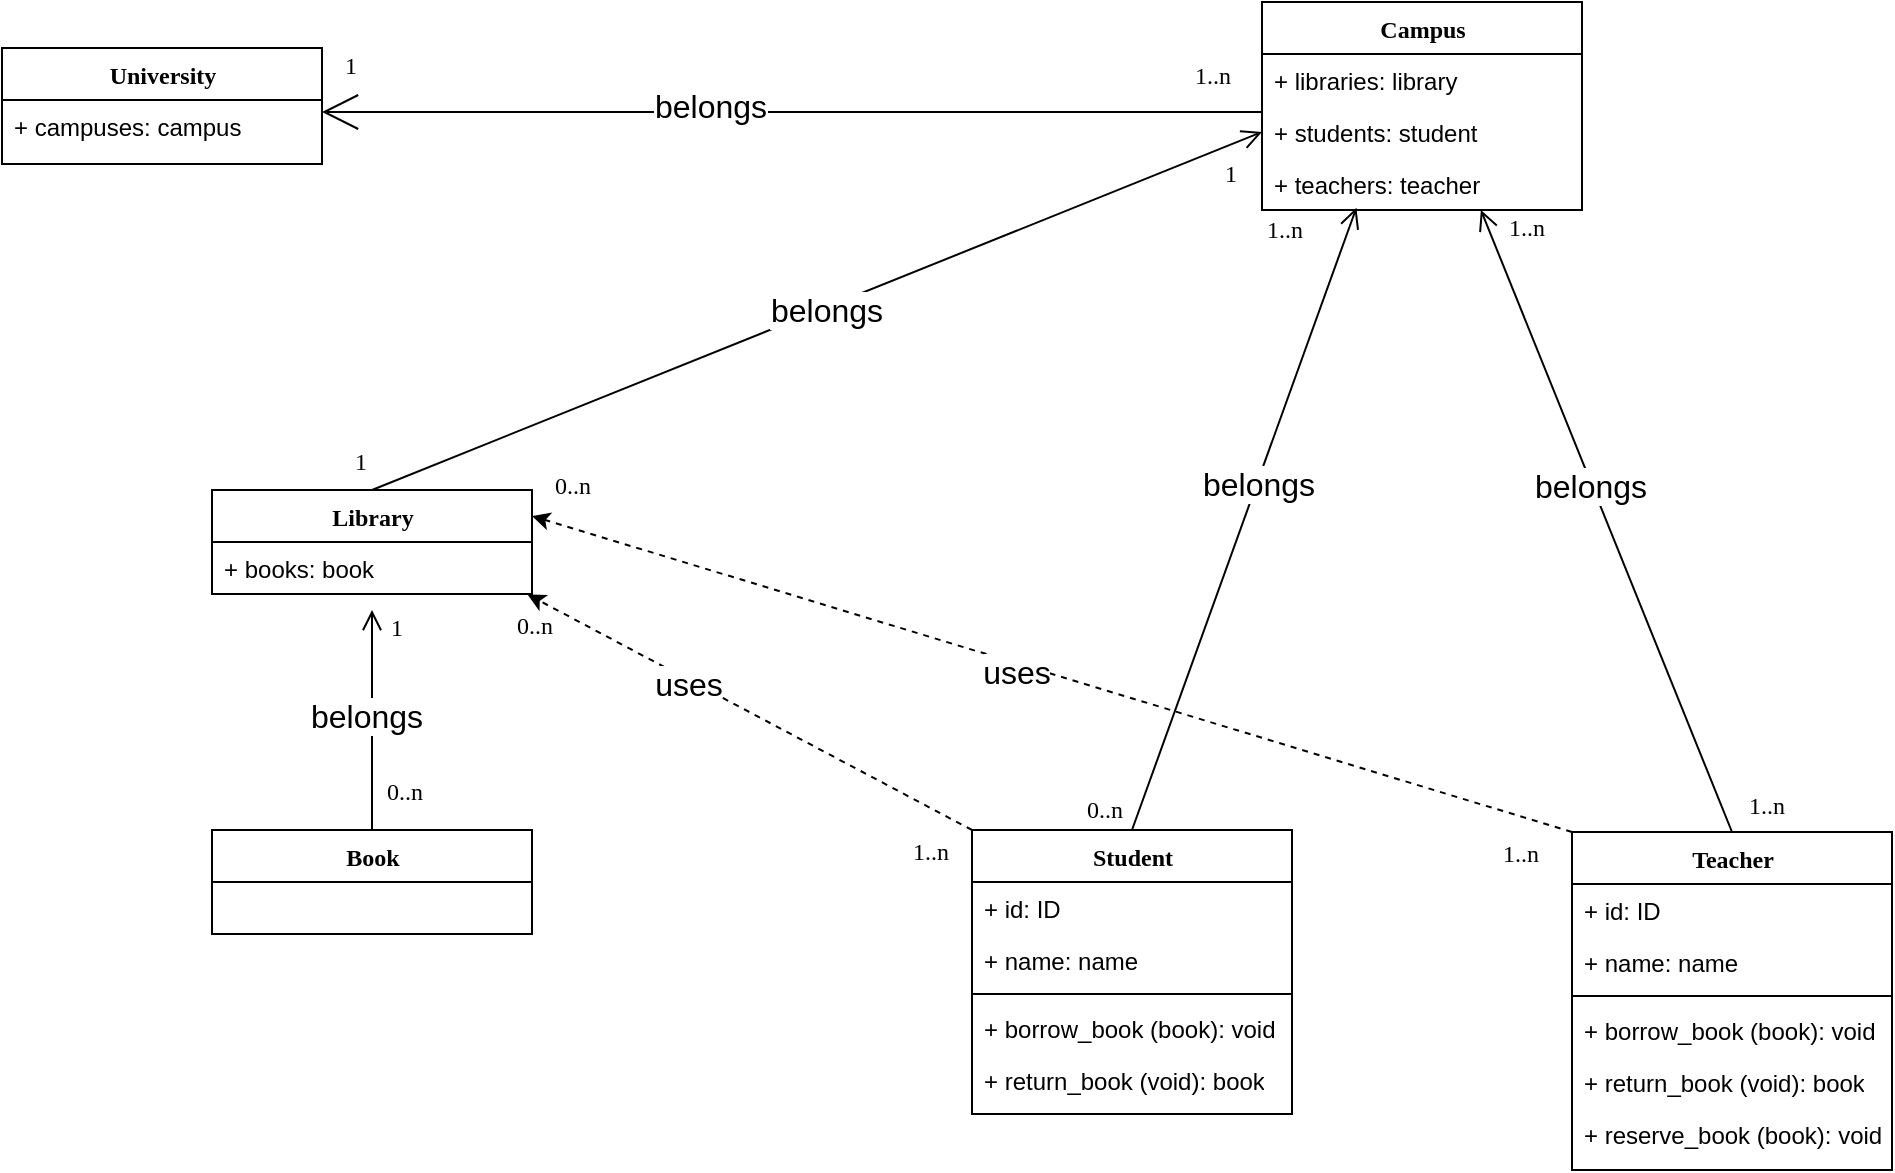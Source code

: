 <mxfile version="24.7.6">
  <diagram name="Page-1" id="6133507b-19e7-1e82-6fc7-422aa6c4b21f">
    <mxGraphModel dx="1360" dy="960" grid="1" gridSize="10" guides="1" tooltips="1" connect="1" arrows="1" fold="1" page="1" pageScale="1" pageWidth="1100" pageHeight="850" background="none" math="0" shadow="0">
      <root>
        <mxCell id="0" />
        <mxCell id="1" parent="0" />
        <mxCell id="78961159f06e98e8-17" value="University" style="swimlane;html=1;fontStyle=1;align=center;verticalAlign=top;childLayout=stackLayout;horizontal=1;startSize=26;horizontalStack=0;resizeParent=1;resizeLast=0;collapsible=1;marginBottom=0;swimlaneFillColor=#ffffff;rounded=0;shadow=0;comic=0;labelBackgroundColor=none;strokeWidth=1;fillColor=none;fontFamily=Verdana;fontSize=12" parent="1" vertex="1">
          <mxGeometry x="35" y="159" width="160" height="58" as="geometry" />
        </mxCell>
        <mxCell id="78961159f06e98e8-23" value="+ campuses: campus" style="text;html=1;strokeColor=none;fillColor=none;align=left;verticalAlign=top;spacingLeft=4;spacingRight=4;whiteSpace=wrap;overflow=hidden;rotatable=0;points=[[0,0.5],[1,0.5]];portConstraint=eastwest;" parent="78961159f06e98e8-17" vertex="1">
          <mxGeometry y="26" width="160" height="26" as="geometry" />
        </mxCell>
        <mxCell id="b94bc138ca980ef-8" style="edgeStyle=orthogonalEdgeStyle;rounded=0;html=1;labelBackgroundColor=none;startArrow=open;startFill=0;endArrow=none;endFill=0;fontFamily=Verdana;fontSize=12;endSize=8;startSize=16;" parent="1" source="78961159f06e98e8-17" target="78961159f06e98e8-43" edge="1">
          <mxGeometry relative="1" as="geometry">
            <Array as="points">
              <mxPoint x="565" y="191" />
              <mxPoint x="565" y="191" />
            </Array>
          </mxGeometry>
        </mxCell>
        <mxCell id="b94bc138ca980ef-16" value="1..n" style="text;html=1;resizable=0;points=[];align=center;verticalAlign=middle;labelBackgroundColor=#ffffff;fontSize=12;fontFamily=Verdana" parent="b94bc138ca980ef-8" vertex="1" connectable="0">
          <mxGeometry x="0.892" y="-1" relative="1" as="geometry">
            <mxPoint y="-19" as="offset" />
          </mxGeometry>
        </mxCell>
        <mxCell id="PM5RhfJJvY78CS1nc4AG-22" value="&lt;font style=&quot;font-size: 16px;&quot;&gt;belongs&lt;/font&gt;" style="edgeLabel;html=1;align=center;verticalAlign=middle;resizable=0;points=[];" vertex="1" connectable="0" parent="b94bc138ca980ef-8">
          <mxGeometry x="-0.255" y="3" relative="1" as="geometry">
            <mxPoint x="19" as="offset" />
          </mxGeometry>
        </mxCell>
        <mxCell id="78961159f06e98e8-43" value="Campus" style="swimlane;html=1;fontStyle=1;align=center;verticalAlign=top;childLayout=stackLayout;horizontal=1;startSize=26;horizontalStack=0;resizeParent=1;resizeLast=0;collapsible=1;marginBottom=0;swimlaneFillColor=#ffffff;rounded=0;shadow=0;comic=0;labelBackgroundColor=none;strokeWidth=1;fillColor=none;fontFamily=Verdana;fontSize=12" parent="1" vertex="1">
          <mxGeometry x="665" y="136" width="160" height="104" as="geometry" />
        </mxCell>
        <mxCell id="78961159f06e98e8-44" value="+ libraries: library" style="text;html=1;strokeColor=none;fillColor=none;align=left;verticalAlign=top;spacingLeft=4;spacingRight=4;whiteSpace=wrap;overflow=hidden;rotatable=0;points=[[0,0.5],[1,0.5]];portConstraint=eastwest;" parent="78961159f06e98e8-43" vertex="1">
          <mxGeometry y="26" width="160" height="26" as="geometry" />
        </mxCell>
        <mxCell id="78961159f06e98e8-45" value="+ students: student" style="text;html=1;strokeColor=none;fillColor=none;align=left;verticalAlign=top;spacingLeft=4;spacingRight=4;whiteSpace=wrap;overflow=hidden;rotatable=0;points=[[0,0.5],[1,0.5]];portConstraint=eastwest;" parent="78961159f06e98e8-43" vertex="1">
          <mxGeometry y="52" width="160" height="26" as="geometry" />
        </mxCell>
        <mxCell id="PM5RhfJJvY78CS1nc4AG-3" value="+ teachers: teacher" style="text;html=1;strokeColor=none;fillColor=none;align=left;verticalAlign=top;spacingLeft=4;spacingRight=4;whiteSpace=wrap;overflow=hidden;rotatable=0;points=[[0,0.5],[1,0.5]];portConstraint=eastwest;" vertex="1" parent="78961159f06e98e8-43">
          <mxGeometry y="78" width="160" height="26" as="geometry" />
        </mxCell>
        <mxCell id="78961159f06e98e8-82" value="Student" style="swimlane;html=1;fontStyle=1;align=center;verticalAlign=top;childLayout=stackLayout;horizontal=1;startSize=26;horizontalStack=0;resizeParent=1;resizeLast=0;collapsible=1;marginBottom=0;swimlaneFillColor=#ffffff;rounded=0;shadow=0;comic=0;labelBackgroundColor=none;strokeWidth=1;fillColor=none;fontFamily=Verdana;fontSize=12" parent="1" vertex="1">
          <mxGeometry x="520" y="550" width="160" height="142" as="geometry" />
        </mxCell>
        <mxCell id="78961159f06e98e8-84" value="+ id: ID" style="text;html=1;strokeColor=none;fillColor=none;align=left;verticalAlign=top;spacingLeft=4;spacingRight=4;whiteSpace=wrap;overflow=hidden;rotatable=0;points=[[0,0.5],[1,0.5]];portConstraint=eastwest;" parent="78961159f06e98e8-82" vertex="1">
          <mxGeometry y="26" width="160" height="26" as="geometry" />
        </mxCell>
        <mxCell id="78961159f06e98e8-89" value="+ name: name" style="text;html=1;strokeColor=none;fillColor=none;align=left;verticalAlign=top;spacingLeft=4;spacingRight=4;whiteSpace=wrap;overflow=hidden;rotatable=0;points=[[0,0.5],[1,0.5]];portConstraint=eastwest;" parent="78961159f06e98e8-82" vertex="1">
          <mxGeometry y="52" width="160" height="26" as="geometry" />
        </mxCell>
        <mxCell id="78961159f06e98e8-90" value="" style="line;html=1;strokeWidth=1;fillColor=none;align=left;verticalAlign=middle;spacingTop=-1;spacingLeft=3;spacingRight=3;rotatable=0;labelPosition=right;points=[];portConstraint=eastwest;" parent="78961159f06e98e8-82" vertex="1">
          <mxGeometry y="78" width="160" height="8" as="geometry" />
        </mxCell>
        <mxCell id="78961159f06e98e8-94" value="+ borrow_book (book): void" style="text;html=1;strokeColor=none;fillColor=none;align=left;verticalAlign=top;spacingLeft=4;spacingRight=4;whiteSpace=wrap;overflow=hidden;rotatable=0;points=[[0,0.5],[1,0.5]];portConstraint=eastwest;" parent="78961159f06e98e8-82" vertex="1">
          <mxGeometry y="86" width="160" height="26" as="geometry" />
        </mxCell>
        <mxCell id="b94bc138ca980ef-4" value="+ return_book (void): book" style="text;html=1;strokeColor=none;fillColor=none;align=left;verticalAlign=top;spacingLeft=4;spacingRight=4;whiteSpace=wrap;overflow=hidden;rotatable=0;points=[[0,0.5],[1,0.5]];portConstraint=eastwest;" parent="78961159f06e98e8-82" vertex="1">
          <mxGeometry y="112" width="160" height="26" as="geometry" />
        </mxCell>
        <mxCell id="PM5RhfJJvY78CS1nc4AG-21" style="rounded=0;orthogonalLoop=1;jettySize=auto;html=1;exitX=0;exitY=0;exitDx=0;exitDy=0;entryX=1;entryY=0.25;entryDx=0;entryDy=0;dashed=1;" edge="1" parent="1" source="78961159f06e98e8-95" target="78961159f06e98e8-108">
          <mxGeometry relative="1" as="geometry" />
        </mxCell>
        <mxCell id="PM5RhfJJvY78CS1nc4AG-31" value="&lt;font style=&quot;font-size: 16px;&quot;&gt;uses&lt;/font&gt;" style="edgeLabel;html=1;align=center;verticalAlign=middle;resizable=0;points=[];" vertex="1" connectable="0" parent="PM5RhfJJvY78CS1nc4AG-21">
          <mxGeometry x="0.068" y="4" relative="1" as="geometry">
            <mxPoint as="offset" />
          </mxGeometry>
        </mxCell>
        <mxCell id="78961159f06e98e8-95" value="Teacher" style="swimlane;html=1;fontStyle=1;align=center;verticalAlign=top;childLayout=stackLayout;horizontal=1;startSize=26;horizontalStack=0;resizeParent=1;resizeLast=0;collapsible=1;marginBottom=0;swimlaneFillColor=#ffffff;rounded=0;shadow=0;comic=0;labelBackgroundColor=none;strokeWidth=1;fillColor=none;fontFamily=Verdana;fontSize=12" parent="1" vertex="1">
          <mxGeometry x="820" y="551" width="160" height="169" as="geometry" />
        </mxCell>
        <mxCell id="78961159f06e98e8-96" value="+ id: ID" style="text;html=1;strokeColor=none;fillColor=none;align=left;verticalAlign=top;spacingLeft=4;spacingRight=4;whiteSpace=wrap;overflow=hidden;rotatable=0;points=[[0,0.5],[1,0.5]];portConstraint=eastwest;" parent="78961159f06e98e8-95" vertex="1">
          <mxGeometry y="26" width="160" height="26" as="geometry" />
        </mxCell>
        <mxCell id="78961159f06e98e8-102" value="+ name: name" style="text;html=1;strokeColor=none;fillColor=none;align=left;verticalAlign=top;spacingLeft=4;spacingRight=4;whiteSpace=wrap;overflow=hidden;rotatable=0;points=[[0,0.5],[1,0.5]];portConstraint=eastwest;" parent="78961159f06e98e8-95" vertex="1">
          <mxGeometry y="52" width="160" height="26" as="geometry" />
        </mxCell>
        <mxCell id="78961159f06e98e8-103" value="" style="line;html=1;strokeWidth=1;fillColor=none;align=left;verticalAlign=middle;spacingTop=-1;spacingLeft=3;spacingRight=3;rotatable=0;labelPosition=right;points=[];portConstraint=eastwest;" parent="78961159f06e98e8-95" vertex="1">
          <mxGeometry y="78" width="160" height="8" as="geometry" />
        </mxCell>
        <mxCell id="78961159f06e98e8-104" value="+ borrow_book (book): void" style="text;html=1;strokeColor=none;fillColor=none;align=left;verticalAlign=top;spacingLeft=4;spacingRight=4;whiteSpace=wrap;overflow=hidden;rotatable=0;points=[[0,0.5],[1,0.5]];portConstraint=eastwest;" parent="78961159f06e98e8-95" vertex="1">
          <mxGeometry y="86" width="160" height="26" as="geometry" />
        </mxCell>
        <mxCell id="b94bc138ca980ef-5" value="+ return_book (void): book" style="text;html=1;strokeColor=none;fillColor=none;align=left;verticalAlign=top;spacingLeft=4;spacingRight=4;whiteSpace=wrap;overflow=hidden;rotatable=0;points=[[0,0.5],[1,0.5]];portConstraint=eastwest;" parent="78961159f06e98e8-95" vertex="1">
          <mxGeometry y="112" width="160" height="26" as="geometry" />
        </mxCell>
        <mxCell id="PM5RhfJJvY78CS1nc4AG-19" value="+ reserve_book (book): void" style="text;html=1;strokeColor=none;fillColor=none;align=left;verticalAlign=top;spacingLeft=4;spacingRight=4;whiteSpace=wrap;overflow=hidden;rotatable=0;points=[[0,0.5],[1,0.5]];portConstraint=eastwest;" vertex="1" parent="78961159f06e98e8-95">
          <mxGeometry y="138" width="160" height="26" as="geometry" />
        </mxCell>
        <mxCell id="PM5RhfJJvY78CS1nc4AG-8" style="rounded=0;orthogonalLoop=1;jettySize=auto;html=1;exitX=0.5;exitY=0;exitDx=0;exitDy=0;entryX=0;entryY=0.5;entryDx=0;entryDy=0;endArrow=open;endFill=0;endSize=8;startSize=16;" edge="1" parent="1" source="78961159f06e98e8-108" target="78961159f06e98e8-45">
          <mxGeometry relative="1" as="geometry" />
        </mxCell>
        <mxCell id="PM5RhfJJvY78CS1nc4AG-23" value="&lt;font style=&quot;font-size: 16px;&quot;&gt;belongs&lt;/font&gt;" style="edgeLabel;html=1;align=center;verticalAlign=middle;resizable=0;points=[];" vertex="1" connectable="0" parent="PM5RhfJJvY78CS1nc4AG-8">
          <mxGeometry x="0.018" y="-1" relative="1" as="geometry">
            <mxPoint as="offset" />
          </mxGeometry>
        </mxCell>
        <mxCell id="78961159f06e98e8-108" value="Library" style="swimlane;html=1;fontStyle=1;align=center;verticalAlign=top;childLayout=stackLayout;horizontal=1;startSize=26;horizontalStack=0;resizeParent=1;resizeLast=0;collapsible=1;marginBottom=0;swimlaneFillColor=#ffffff;rounded=0;shadow=0;comic=0;labelBackgroundColor=none;strokeWidth=1;fillColor=none;fontFamily=Verdana;fontSize=12" parent="1" vertex="1">
          <mxGeometry x="140" y="380" width="160" height="52" as="geometry" />
        </mxCell>
        <mxCell id="78961159f06e98e8-109" value="+ books: book" style="text;html=1;strokeColor=none;fillColor=none;align=left;verticalAlign=top;spacingLeft=4;spacingRight=4;whiteSpace=wrap;overflow=hidden;rotatable=0;points=[[0,0.5],[1,0.5]];portConstraint=eastwest;" parent="78961159f06e98e8-108" vertex="1">
          <mxGeometry y="26" width="160" height="26" as="geometry" />
        </mxCell>
        <mxCell id="PM5RhfJJvY78CS1nc4AG-4" value="1" style="text;html=1;resizable=0;points=[];align=center;verticalAlign=middle;labelBackgroundColor=#ffffff;fontSize=12;fontFamily=Verdana" vertex="1" connectable="0" parent="1">
          <mxGeometry x="650" y="183" as="geometry">
            <mxPoint x="-441" y="-15" as="offset" />
          </mxGeometry>
        </mxCell>
        <mxCell id="PM5RhfJJvY78CS1nc4AG-12" style="edgeStyle=orthogonalEdgeStyle;rounded=0;orthogonalLoop=1;jettySize=auto;html=1;exitX=0.5;exitY=0;exitDx=0;exitDy=0;endArrow=open;endFill=0;endSize=8;startSize=16;" edge="1" parent="1" source="PM5RhfJJvY78CS1nc4AG-10">
          <mxGeometry relative="1" as="geometry">
            <mxPoint x="220" y="440" as="targetPoint" />
          </mxGeometry>
        </mxCell>
        <mxCell id="PM5RhfJJvY78CS1nc4AG-26" value="&lt;font style=&quot;font-size: 16px;&quot;&gt;belongs&lt;/font&gt;" style="edgeLabel;html=1;align=center;verticalAlign=middle;resizable=0;points=[];" vertex="1" connectable="0" parent="PM5RhfJJvY78CS1nc4AG-12">
          <mxGeometry x="0.046" y="4" relative="1" as="geometry">
            <mxPoint as="offset" />
          </mxGeometry>
        </mxCell>
        <mxCell id="PM5RhfJJvY78CS1nc4AG-10" value="Book" style="swimlane;html=1;fontStyle=1;align=center;verticalAlign=top;childLayout=stackLayout;horizontal=1;startSize=26;horizontalStack=0;resizeParent=1;resizeLast=0;collapsible=1;marginBottom=0;swimlaneFillColor=#ffffff;rounded=0;shadow=0;comic=0;labelBackgroundColor=none;strokeWidth=1;fillColor=none;fontFamily=Verdana;fontSize=12" vertex="1" parent="1">
          <mxGeometry x="140" y="550" width="160" height="52" as="geometry" />
        </mxCell>
        <mxCell id="PM5RhfJJvY78CS1nc4AG-13" value="1" style="text;html=1;resizable=0;points=[];align=center;verticalAlign=middle;labelBackgroundColor=#ffffff;fontSize=12;fontFamily=Verdana" vertex="1" connectable="0" parent="1">
          <mxGeometry x="650.004" y="188" as="geometry">
            <mxPoint x="-436" y="178" as="offset" />
          </mxGeometry>
        </mxCell>
        <mxCell id="PM5RhfJJvY78CS1nc4AG-14" value="1" style="text;html=1;resizable=0;points=[];align=center;verticalAlign=middle;labelBackgroundColor=#ffffff;fontSize=12;fontFamily=Verdana" vertex="1" connectable="0" parent="1">
          <mxGeometry x="665.004" y="170" as="geometry">
            <mxPoint x="-16" y="52" as="offset" />
          </mxGeometry>
        </mxCell>
        <mxCell id="PM5RhfJJvY78CS1nc4AG-15" value="0..n" style="text;html=1;resizable=0;points=[];align=center;verticalAlign=middle;labelBackgroundColor=#ffffff;fontSize=12;fontFamily=Verdana" vertex="1" connectable="0" parent="1">
          <mxGeometry x="680.004" y="203" as="geometry">
            <mxPoint x="-444" y="328" as="offset" />
          </mxGeometry>
        </mxCell>
        <mxCell id="PM5RhfJJvY78CS1nc4AG-16" value="1" style="text;html=1;resizable=0;points=[];align=center;verticalAlign=middle;labelBackgroundColor=#ffffff;fontSize=12;fontFamily=Verdana" vertex="1" connectable="0" parent="1">
          <mxGeometry x="240.004" y="450" as="geometry">
            <mxPoint x="-8" y="-1" as="offset" />
          </mxGeometry>
        </mxCell>
        <mxCell id="PM5RhfJJvY78CS1nc4AG-17" style="rounded=0;orthogonalLoop=1;jettySize=auto;html=1;exitX=0.5;exitY=0;exitDx=0;exitDy=0;entryX=0.295;entryY=0.957;entryDx=0;entryDy=0;entryPerimeter=0;endArrow=open;endFill=0;endSize=8;startSize=16;" edge="1" parent="1" source="78961159f06e98e8-82" target="PM5RhfJJvY78CS1nc4AG-3">
          <mxGeometry relative="1" as="geometry" />
        </mxCell>
        <mxCell id="PM5RhfJJvY78CS1nc4AG-24" value="&lt;font style=&quot;font-size: 16px;&quot;&gt;belongs&lt;/font&gt;" style="edgeLabel;html=1;align=center;verticalAlign=middle;resizable=0;points=[];" vertex="1" connectable="0" parent="PM5RhfJJvY78CS1nc4AG-17">
          <mxGeometry x="0.114" relative="1" as="geometry">
            <mxPoint as="offset" />
          </mxGeometry>
        </mxCell>
        <mxCell id="PM5RhfJJvY78CS1nc4AG-18" style="rounded=0;orthogonalLoop=1;jettySize=auto;html=1;exitX=0.5;exitY=0;exitDx=0;exitDy=0;entryX=0.684;entryY=1;entryDx=0;entryDy=0;entryPerimeter=0;endSize=8;startSize=16;endArrow=open;endFill=0;" edge="1" parent="1" source="78961159f06e98e8-95" target="PM5RhfJJvY78CS1nc4AG-3">
          <mxGeometry relative="1" as="geometry" />
        </mxCell>
        <mxCell id="PM5RhfJJvY78CS1nc4AG-25" value="&lt;font style=&quot;font-size: 16px;&quot;&gt;belongs&lt;/font&gt;" style="edgeLabel;html=1;align=center;verticalAlign=middle;resizable=0;points=[];" vertex="1" connectable="0" parent="PM5RhfJJvY78CS1nc4AG-18">
          <mxGeometry x="0.114" y="1" relative="1" as="geometry">
            <mxPoint as="offset" />
          </mxGeometry>
        </mxCell>
        <mxCell id="PM5RhfJJvY78CS1nc4AG-20" style="rounded=0;orthogonalLoop=1;jettySize=auto;html=1;exitX=0;exitY=0;exitDx=0;exitDy=0;entryX=0.986;entryY=1.009;entryDx=0;entryDy=0;entryPerimeter=0;dashed=1;" edge="1" parent="1" source="78961159f06e98e8-82" target="78961159f06e98e8-109">
          <mxGeometry relative="1" as="geometry" />
        </mxCell>
        <mxCell id="PM5RhfJJvY78CS1nc4AG-32" value="&lt;font style=&quot;font-size: 16px;&quot;&gt;uses&lt;/font&gt;" style="edgeLabel;html=1;align=center;verticalAlign=middle;resizable=0;points=[];" vertex="1" connectable="0" parent="PM5RhfJJvY78CS1nc4AG-20">
          <mxGeometry x="0.27" y="2" relative="1" as="geometry">
            <mxPoint as="offset" />
          </mxGeometry>
        </mxCell>
        <mxCell id="PM5RhfJJvY78CS1nc4AG-27" value="1..n" style="text;html=1;resizable=0;points=[];align=center;verticalAlign=middle;labelBackgroundColor=#ffffff;fontSize=12;fontFamily=Verdana" vertex="1" connectable="0" parent="1">
          <mxGeometry x="649.444" y="183" as="geometry">
            <mxPoint x="26" y="67" as="offset" />
          </mxGeometry>
        </mxCell>
        <mxCell id="PM5RhfJJvY78CS1nc4AG-28" value="1..n" style="text;html=1;resizable=0;points=[];align=center;verticalAlign=middle;labelBackgroundColor=#ffffff;fontSize=12;fontFamily=Verdana" vertex="1" connectable="0" parent="1">
          <mxGeometry x="659.444" y="193" as="geometry">
            <mxPoint x="137" y="56" as="offset" />
          </mxGeometry>
        </mxCell>
        <mxCell id="PM5RhfJJvY78CS1nc4AG-29" value="0..n" style="text;html=1;resizable=0;points=[];align=center;verticalAlign=middle;labelBackgroundColor=#ffffff;fontSize=12;fontFamily=Verdana" vertex="1" connectable="0" parent="1">
          <mxGeometry x="669.444" y="203" as="geometry">
            <mxPoint x="-84" y="337" as="offset" />
          </mxGeometry>
        </mxCell>
        <mxCell id="PM5RhfJJvY78CS1nc4AG-30" value="1..n" style="text;html=1;resizable=0;points=[];align=center;verticalAlign=middle;labelBackgroundColor=#ffffff;fontSize=12;fontFamily=Verdana" vertex="1" connectable="0" parent="1">
          <mxGeometry x="690.004" y="210" as="geometry">
            <mxPoint x="227" y="328" as="offset" />
          </mxGeometry>
        </mxCell>
        <mxCell id="PM5RhfJJvY78CS1nc4AG-33" value="1..n" style="text;html=1;resizable=0;points=[];align=center;verticalAlign=middle;labelBackgroundColor=#ffffff;fontSize=12;fontFamily=Verdana" vertex="1" connectable="0" parent="1">
          <mxGeometry x="689.444" y="223" as="geometry">
            <mxPoint x="104" y="339" as="offset" />
          </mxGeometry>
        </mxCell>
        <mxCell id="PM5RhfJJvY78CS1nc4AG-34" value="1..n" style="text;html=1;resizable=0;points=[];align=center;verticalAlign=middle;labelBackgroundColor=#ffffff;fontSize=12;fontFamily=Verdana" vertex="1" connectable="0" parent="1">
          <mxGeometry x="699.444" y="233" as="geometry">
            <mxPoint x="-201" y="328" as="offset" />
          </mxGeometry>
        </mxCell>
        <mxCell id="PM5RhfJJvY78CS1nc4AG-35" value="0..n" style="text;html=1;resizable=0;points=[];align=center;verticalAlign=middle;labelBackgroundColor=#ffffff;fontSize=12;fontFamily=Verdana" vertex="1" connectable="0" parent="1">
          <mxGeometry x="709.444" y="243" as="geometry">
            <mxPoint x="-390" y="135" as="offset" />
          </mxGeometry>
        </mxCell>
        <mxCell id="PM5RhfJJvY78CS1nc4AG-36" value="0..n" style="text;html=1;resizable=0;points=[];align=center;verticalAlign=middle;labelBackgroundColor=#ffffff;fontSize=12;fontFamily=Verdana" vertex="1" connectable="0" parent="1">
          <mxGeometry x="719.444" y="253" as="geometry">
            <mxPoint x="-419" y="195" as="offset" />
          </mxGeometry>
        </mxCell>
      </root>
    </mxGraphModel>
  </diagram>
</mxfile>

